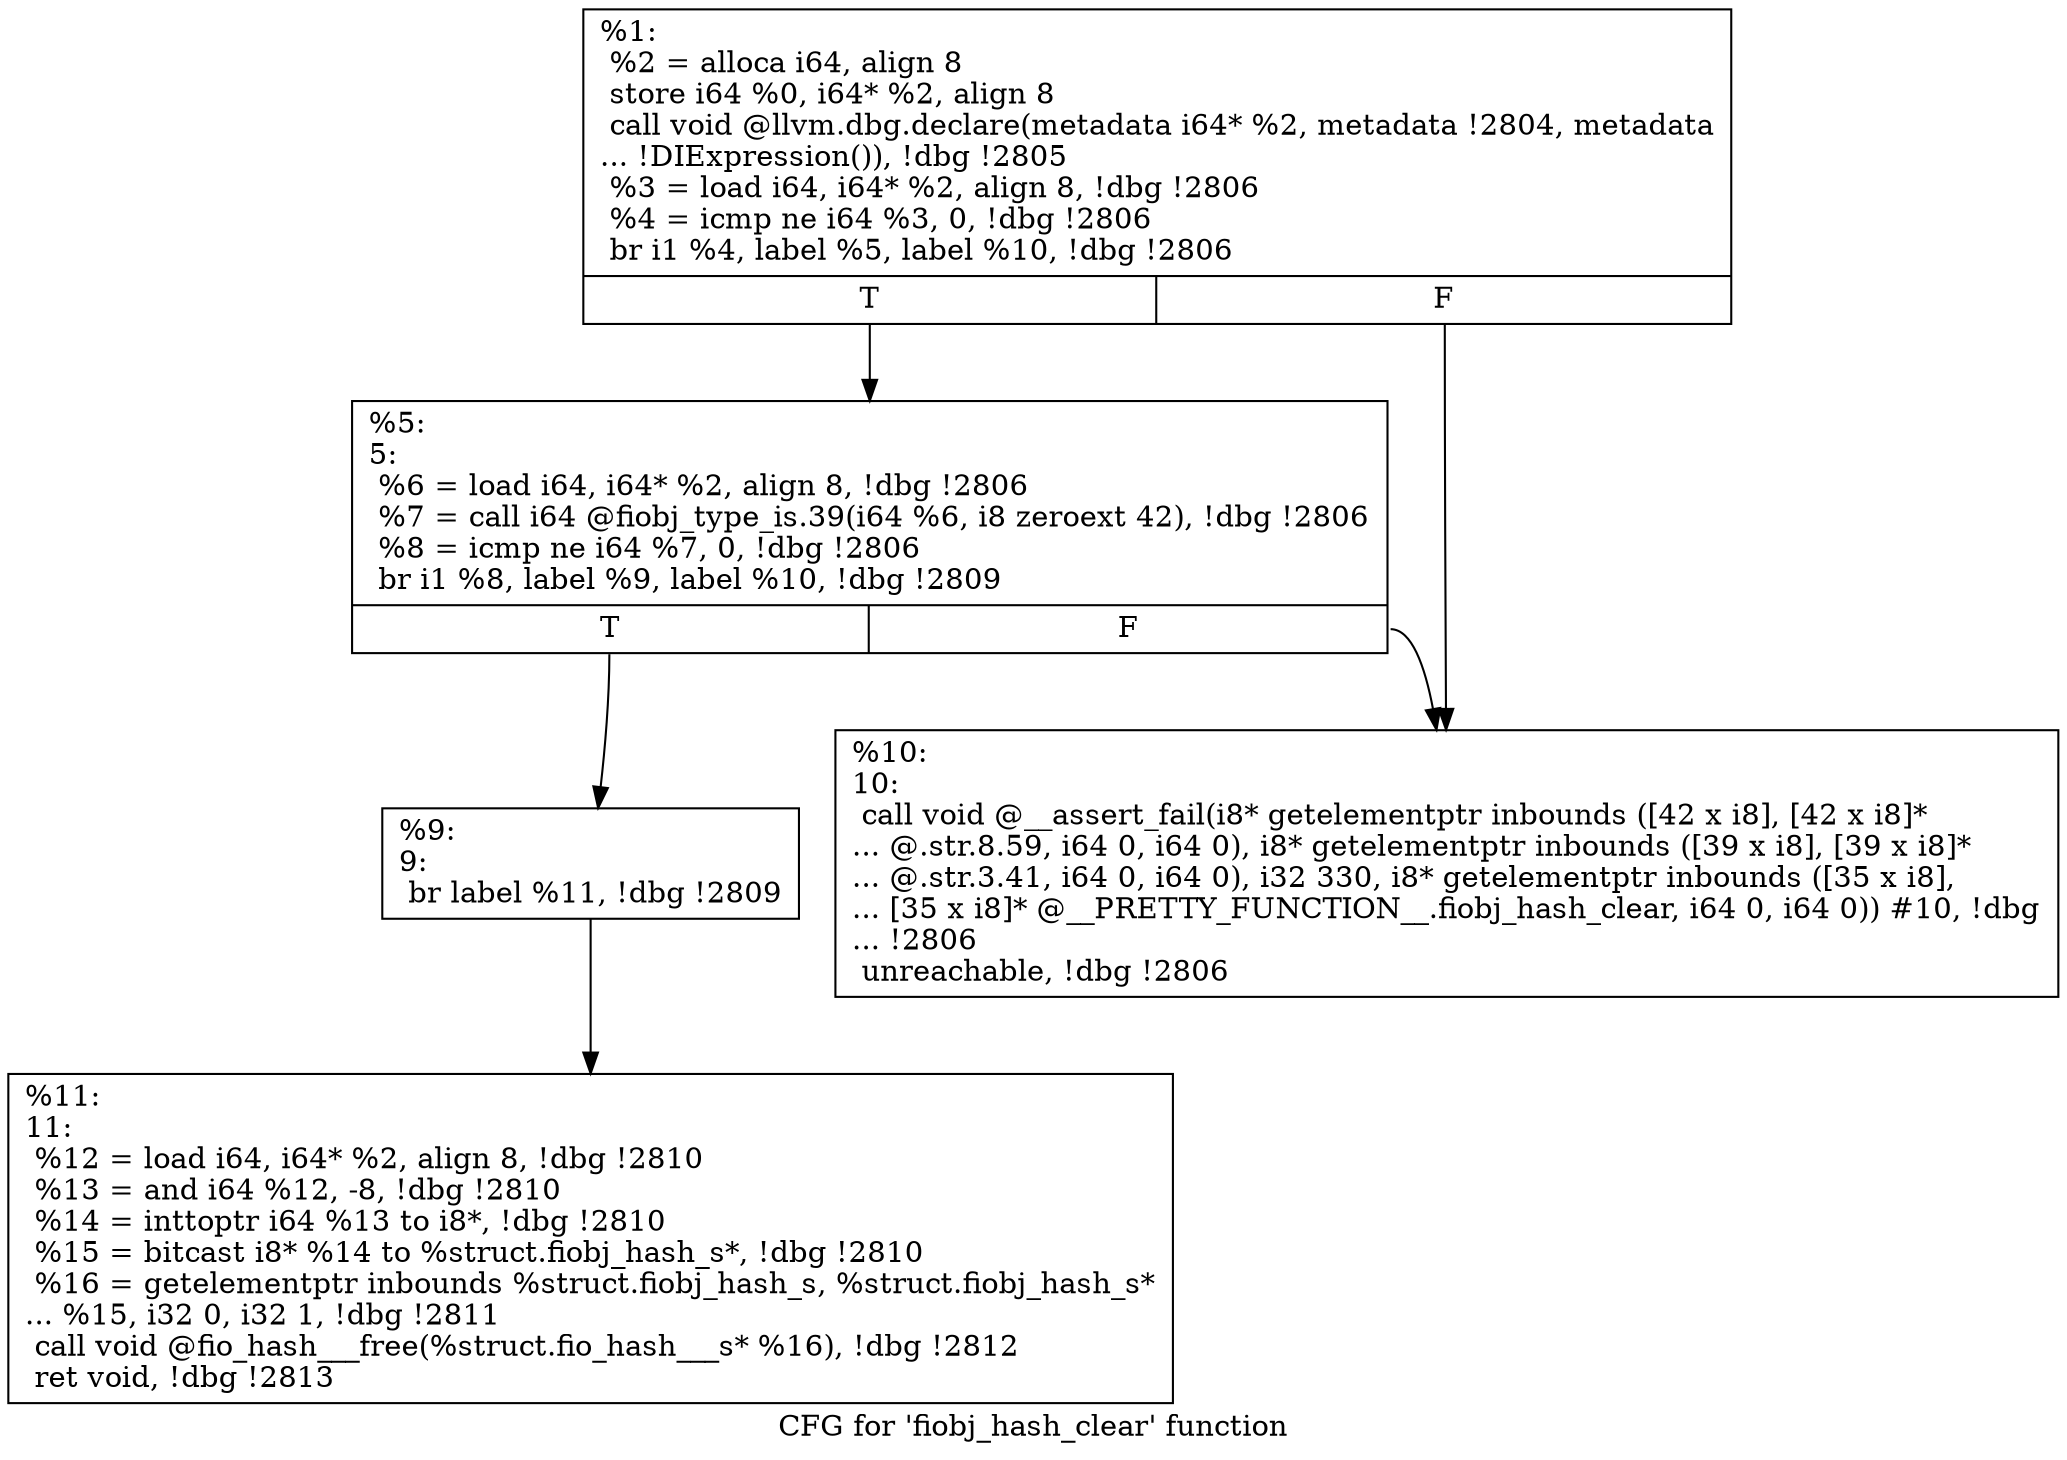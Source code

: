 digraph "CFG for 'fiobj_hash_clear' function" {
	label="CFG for 'fiobj_hash_clear' function";

	Node0x556851e940d0 [shape=record,label="{%1:\l  %2 = alloca i64, align 8\l  store i64 %0, i64* %2, align 8\l  call void @llvm.dbg.declare(metadata i64* %2, metadata !2804, metadata\l... !DIExpression()), !dbg !2805\l  %3 = load i64, i64* %2, align 8, !dbg !2806\l  %4 = icmp ne i64 %3, 0, !dbg !2806\l  br i1 %4, label %5, label %10, !dbg !2806\l|{<s0>T|<s1>F}}"];
	Node0x556851e940d0:s0 -> Node0x556851e955a0;
	Node0x556851e940d0:s1 -> Node0x556851e95640;
	Node0x556851e955a0 [shape=record,label="{%5:\l5:                                                \l  %6 = load i64, i64* %2, align 8, !dbg !2806\l  %7 = call i64 @fiobj_type_is.39(i64 %6, i8 zeroext 42), !dbg !2806\l  %8 = icmp ne i64 %7, 0, !dbg !2806\l  br i1 %8, label %9, label %10, !dbg !2809\l|{<s0>T|<s1>F}}"];
	Node0x556851e955a0:s0 -> Node0x556851e955f0;
	Node0x556851e955a0:s1 -> Node0x556851e95640;
	Node0x556851e955f0 [shape=record,label="{%9:\l9:                                                \l  br label %11, !dbg !2809\l}"];
	Node0x556851e955f0 -> Node0x556851e95690;
	Node0x556851e95640 [shape=record,label="{%10:\l10:                                               \l  call void @__assert_fail(i8* getelementptr inbounds ([42 x i8], [42 x i8]*\l... @.str.8.59, i64 0, i64 0), i8* getelementptr inbounds ([39 x i8], [39 x i8]*\l... @.str.3.41, i64 0, i64 0), i32 330, i8* getelementptr inbounds ([35 x i8],\l... [35 x i8]* @__PRETTY_FUNCTION__.fiobj_hash_clear, i64 0, i64 0)) #10, !dbg\l... !2806\l  unreachable, !dbg !2806\l}"];
	Node0x556851e95690 [shape=record,label="{%11:\l11:                                               \l  %12 = load i64, i64* %2, align 8, !dbg !2810\l  %13 = and i64 %12, -8, !dbg !2810\l  %14 = inttoptr i64 %13 to i8*, !dbg !2810\l  %15 = bitcast i8* %14 to %struct.fiobj_hash_s*, !dbg !2810\l  %16 = getelementptr inbounds %struct.fiobj_hash_s, %struct.fiobj_hash_s*\l... %15, i32 0, i32 1, !dbg !2811\l  call void @fio_hash___free(%struct.fio_hash___s* %16), !dbg !2812\l  ret void, !dbg !2813\l}"];
}
